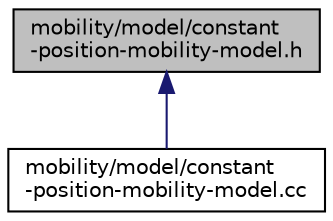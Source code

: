 digraph "mobility/model/constant-position-mobility-model.h"
{
  edge [fontname="Helvetica",fontsize="10",labelfontname="Helvetica",labelfontsize="10"];
  node [fontname="Helvetica",fontsize="10",shape=record];
  Node1 [label="mobility/model/constant\l-position-mobility-model.h",height=0.2,width=0.4,color="black", fillcolor="grey75", style="filled", fontcolor="black"];
  Node1 -> Node2 [dir="back",color="midnightblue",fontsize="10",style="solid"];
  Node2 [label="mobility/model/constant\l-position-mobility-model.cc",height=0.2,width=0.4,color="black", fillcolor="white", style="filled",URL="$d2/dad/constant-position-mobility-model_8cc.html"];
}
